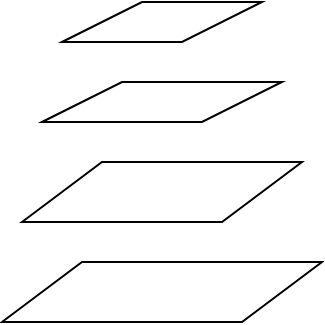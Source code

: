 <mxfile version="14.0.4" type="github">
  <diagram id="YDMMk9WA7gl_MHkLmr0l" name="Page-1">
    <mxGraphModel dx="655" dy="566" grid="1" gridSize="10" guides="1" tooltips="1" connect="1" arrows="1" fold="1" page="1" pageScale="1" pageWidth="827" pageHeight="1169" math="0" shadow="0">
      <root>
        <mxCell id="0" />
        <mxCell id="1" parent="0" />
        <mxCell id="OBQHHZ_qZffsU1Pib5I8-1" value="" style="shape=parallelogram;perimeter=parallelogramPerimeter;whiteSpace=wrap;html=1;fixedSize=1;size=40;" vertex="1" parent="1">
          <mxGeometry x="50" y="90" width="120" height="20" as="geometry" />
        </mxCell>
        <mxCell id="OBQHHZ_qZffsU1Pib5I8-2" value="" style="shape=parallelogram;perimeter=parallelogramPerimeter;whiteSpace=wrap;html=1;fixedSize=1;size=40;" vertex="1" parent="1">
          <mxGeometry x="60" y="50" width="100" height="20" as="geometry" />
        </mxCell>
        <mxCell id="OBQHHZ_qZffsU1Pib5I8-3" value="" style="shape=parallelogram;perimeter=parallelogramPerimeter;whiteSpace=wrap;html=1;fixedSize=1;size=40;" vertex="1" parent="1">
          <mxGeometry x="40" y="130" width="140" height="30" as="geometry" />
        </mxCell>
        <mxCell id="OBQHHZ_qZffsU1Pib5I8-6" value="" style="shape=parallelogram;perimeter=parallelogramPerimeter;whiteSpace=wrap;html=1;fixedSize=1;size=40;" vertex="1" parent="1">
          <mxGeometry x="30" y="180" width="160" height="30" as="geometry" />
        </mxCell>
      </root>
    </mxGraphModel>
  </diagram>
</mxfile>
